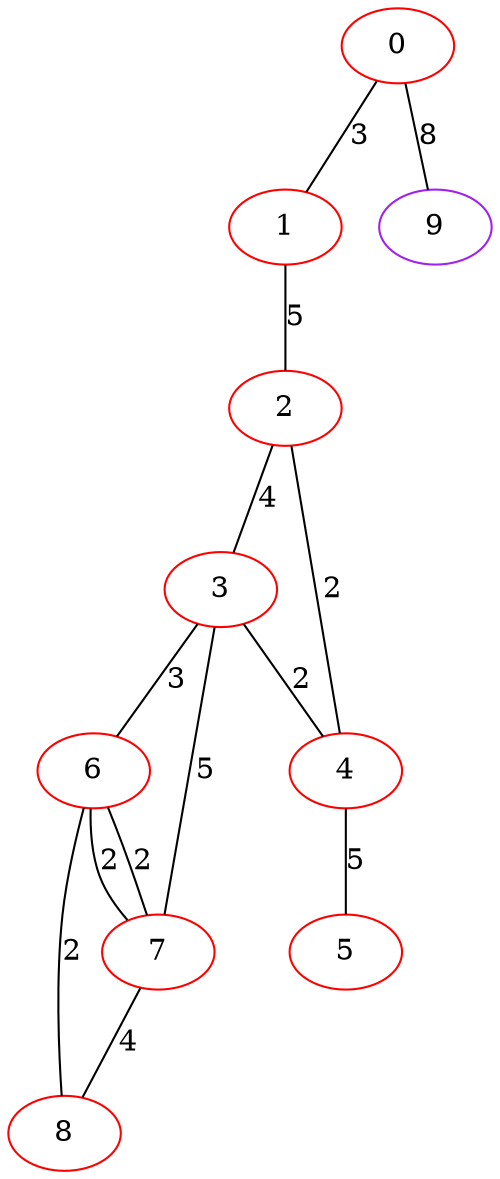 graph "" {
0 [color=red, weight=1];
1 [color=red, weight=1];
2 [color=red, weight=1];
3 [color=red, weight=1];
4 [color=red, weight=1];
5 [color=red, weight=1];
6 [color=red, weight=1];
7 [color=red, weight=1];
8 [color=red, weight=1];
9 [color=purple, weight=4];
0 -- 1  [key=0, label=3];
0 -- 9  [key=0, label=8];
1 -- 2  [key=0, label=5];
2 -- 3  [key=0, label=4];
2 -- 4  [key=0, label=2];
3 -- 4  [key=0, label=2];
3 -- 6  [key=0, label=3];
3 -- 7  [key=0, label=5];
4 -- 5  [key=0, label=5];
6 -- 8  [key=0, label=2];
6 -- 7  [key=0, label=2];
6 -- 7  [key=1, label=2];
7 -- 8  [key=0, label=4];
}
